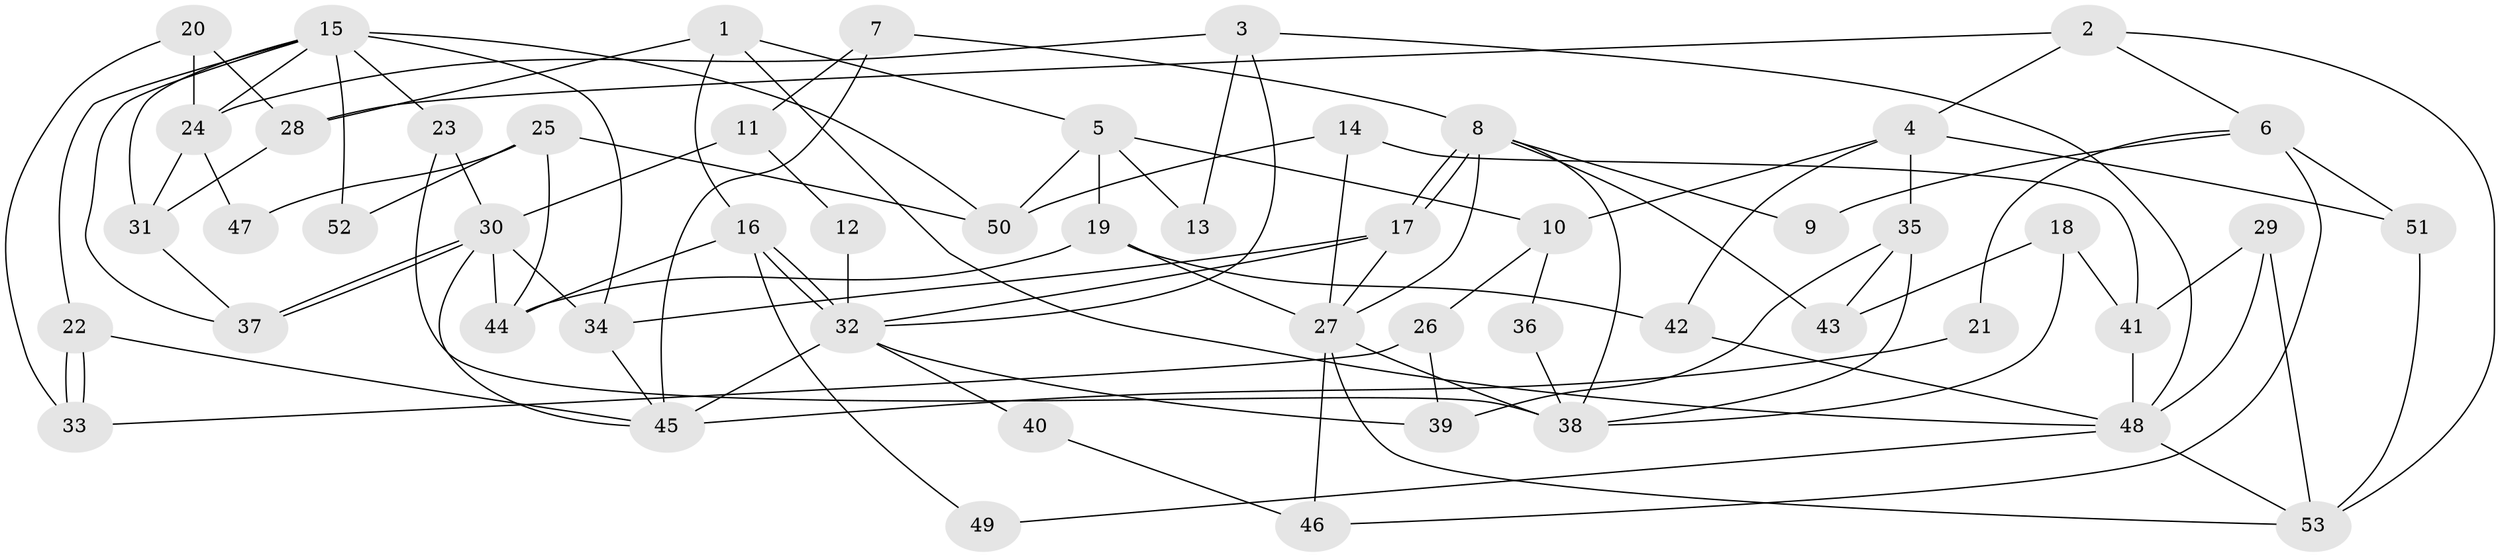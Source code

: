 // Generated by graph-tools (version 1.1) at 2025/15/03/09/25 04:15:08]
// undirected, 53 vertices, 106 edges
graph export_dot {
graph [start="1"]
  node [color=gray90,style=filled];
  1;
  2;
  3;
  4;
  5;
  6;
  7;
  8;
  9;
  10;
  11;
  12;
  13;
  14;
  15;
  16;
  17;
  18;
  19;
  20;
  21;
  22;
  23;
  24;
  25;
  26;
  27;
  28;
  29;
  30;
  31;
  32;
  33;
  34;
  35;
  36;
  37;
  38;
  39;
  40;
  41;
  42;
  43;
  44;
  45;
  46;
  47;
  48;
  49;
  50;
  51;
  52;
  53;
  1 -- 48;
  1 -- 28;
  1 -- 5;
  1 -- 16;
  2 -- 53;
  2 -- 4;
  2 -- 6;
  2 -- 28;
  3 -- 32;
  3 -- 24;
  3 -- 13;
  3 -- 48;
  4 -- 10;
  4 -- 42;
  4 -- 35;
  4 -- 51;
  5 -- 19;
  5 -- 10;
  5 -- 13;
  5 -- 50;
  6 -- 51;
  6 -- 9;
  6 -- 21;
  6 -- 46;
  7 -- 45;
  7 -- 8;
  7 -- 11;
  8 -- 17;
  8 -- 17;
  8 -- 43;
  8 -- 9;
  8 -- 27;
  8 -- 38;
  10 -- 26;
  10 -- 36;
  11 -- 30;
  11 -- 12;
  12 -- 32;
  14 -- 50;
  14 -- 27;
  14 -- 41;
  15 -- 23;
  15 -- 34;
  15 -- 22;
  15 -- 24;
  15 -- 31;
  15 -- 37;
  15 -- 50;
  15 -- 52;
  16 -- 32;
  16 -- 32;
  16 -- 44;
  16 -- 49;
  17 -- 34;
  17 -- 27;
  17 -- 32;
  18 -- 38;
  18 -- 41;
  18 -- 43;
  19 -- 27;
  19 -- 44;
  19 -- 42;
  20 -- 24;
  20 -- 28;
  20 -- 33;
  21 -- 45;
  22 -- 33;
  22 -- 33;
  22 -- 45;
  23 -- 30;
  23 -- 38;
  24 -- 31;
  24 -- 47;
  25 -- 44;
  25 -- 50;
  25 -- 47;
  25 -- 52;
  26 -- 33;
  26 -- 39;
  27 -- 38;
  27 -- 46;
  27 -- 53;
  28 -- 31;
  29 -- 53;
  29 -- 41;
  29 -- 48;
  30 -- 37;
  30 -- 37;
  30 -- 45;
  30 -- 34;
  30 -- 44;
  31 -- 37;
  32 -- 39;
  32 -- 40;
  32 -- 45;
  34 -- 45;
  35 -- 38;
  35 -- 39;
  35 -- 43;
  36 -- 38;
  40 -- 46;
  41 -- 48;
  42 -- 48;
  48 -- 49;
  48 -- 53;
  51 -- 53;
}
